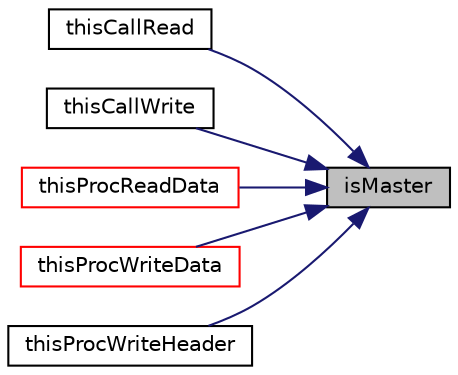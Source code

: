 digraph "isMaster"
{
 // LATEX_PDF_SIZE
  edge [fontname="Helvetica",fontsize="10",labelfontname="Helvetica",labelfontsize="10"];
  node [fontname="Helvetica",fontsize="10",shape=record];
  rankdir="RL";
  Node1 [label="isMaster",height=0.2,width=0.4,color="black", fillcolor="grey75", style="filled", fontcolor="black",tooltip=" "];
  Node1 -> Node2 [dir="back",color="midnightblue",fontsize="10",style="solid",fontname="Helvetica"];
  Node2 [label="thisCallRead",height=0.2,width=0.4,color="black", fillcolor="white", style="filled",URL="$classpFlow_1_1IOPattern.html#a069da91699a1220ea4ccac549091657a",tooltip=" "];
  Node1 -> Node3 [dir="back",color="midnightblue",fontsize="10",style="solid",fontname="Helvetica"];
  Node3 [label="thisCallWrite",height=0.2,width=0.4,color="black", fillcolor="white", style="filled",URL="$classpFlow_1_1IOPattern.html#a077562cde1e09f88e0cab463ee8422bc",tooltip=" "];
  Node1 -> Node4 [dir="back",color="midnightblue",fontsize="10",style="solid",fontname="Helvetica"];
  Node4 [label="thisProcReadData",height=0.2,width=0.4,color="red", fillcolor="white", style="filled",URL="$classpFlow_1_1IOPattern.html#a84ecbbbba75a3f4168093dd8e483b972",tooltip=" "];
  Node1 -> Node7 [dir="back",color="midnightblue",fontsize="10",style="solid",fontname="Helvetica"];
  Node7 [label="thisProcWriteData",height=0.2,width=0.4,color="red", fillcolor="white", style="filled",URL="$classpFlow_1_1IOPattern.html#a96f33dc2acbd7a153e16d6405222f1a9",tooltip=" "];
  Node1 -> Node17 [dir="back",color="midnightblue",fontsize="10",style="solid",fontname="Helvetica"];
  Node17 [label="thisProcWriteHeader",height=0.2,width=0.4,color="black", fillcolor="white", style="filled",URL="$classpFlow_1_1IOPattern.html#a828a2412dd1744c90d8def4fdcbaf92a",tooltip=" "];
}
